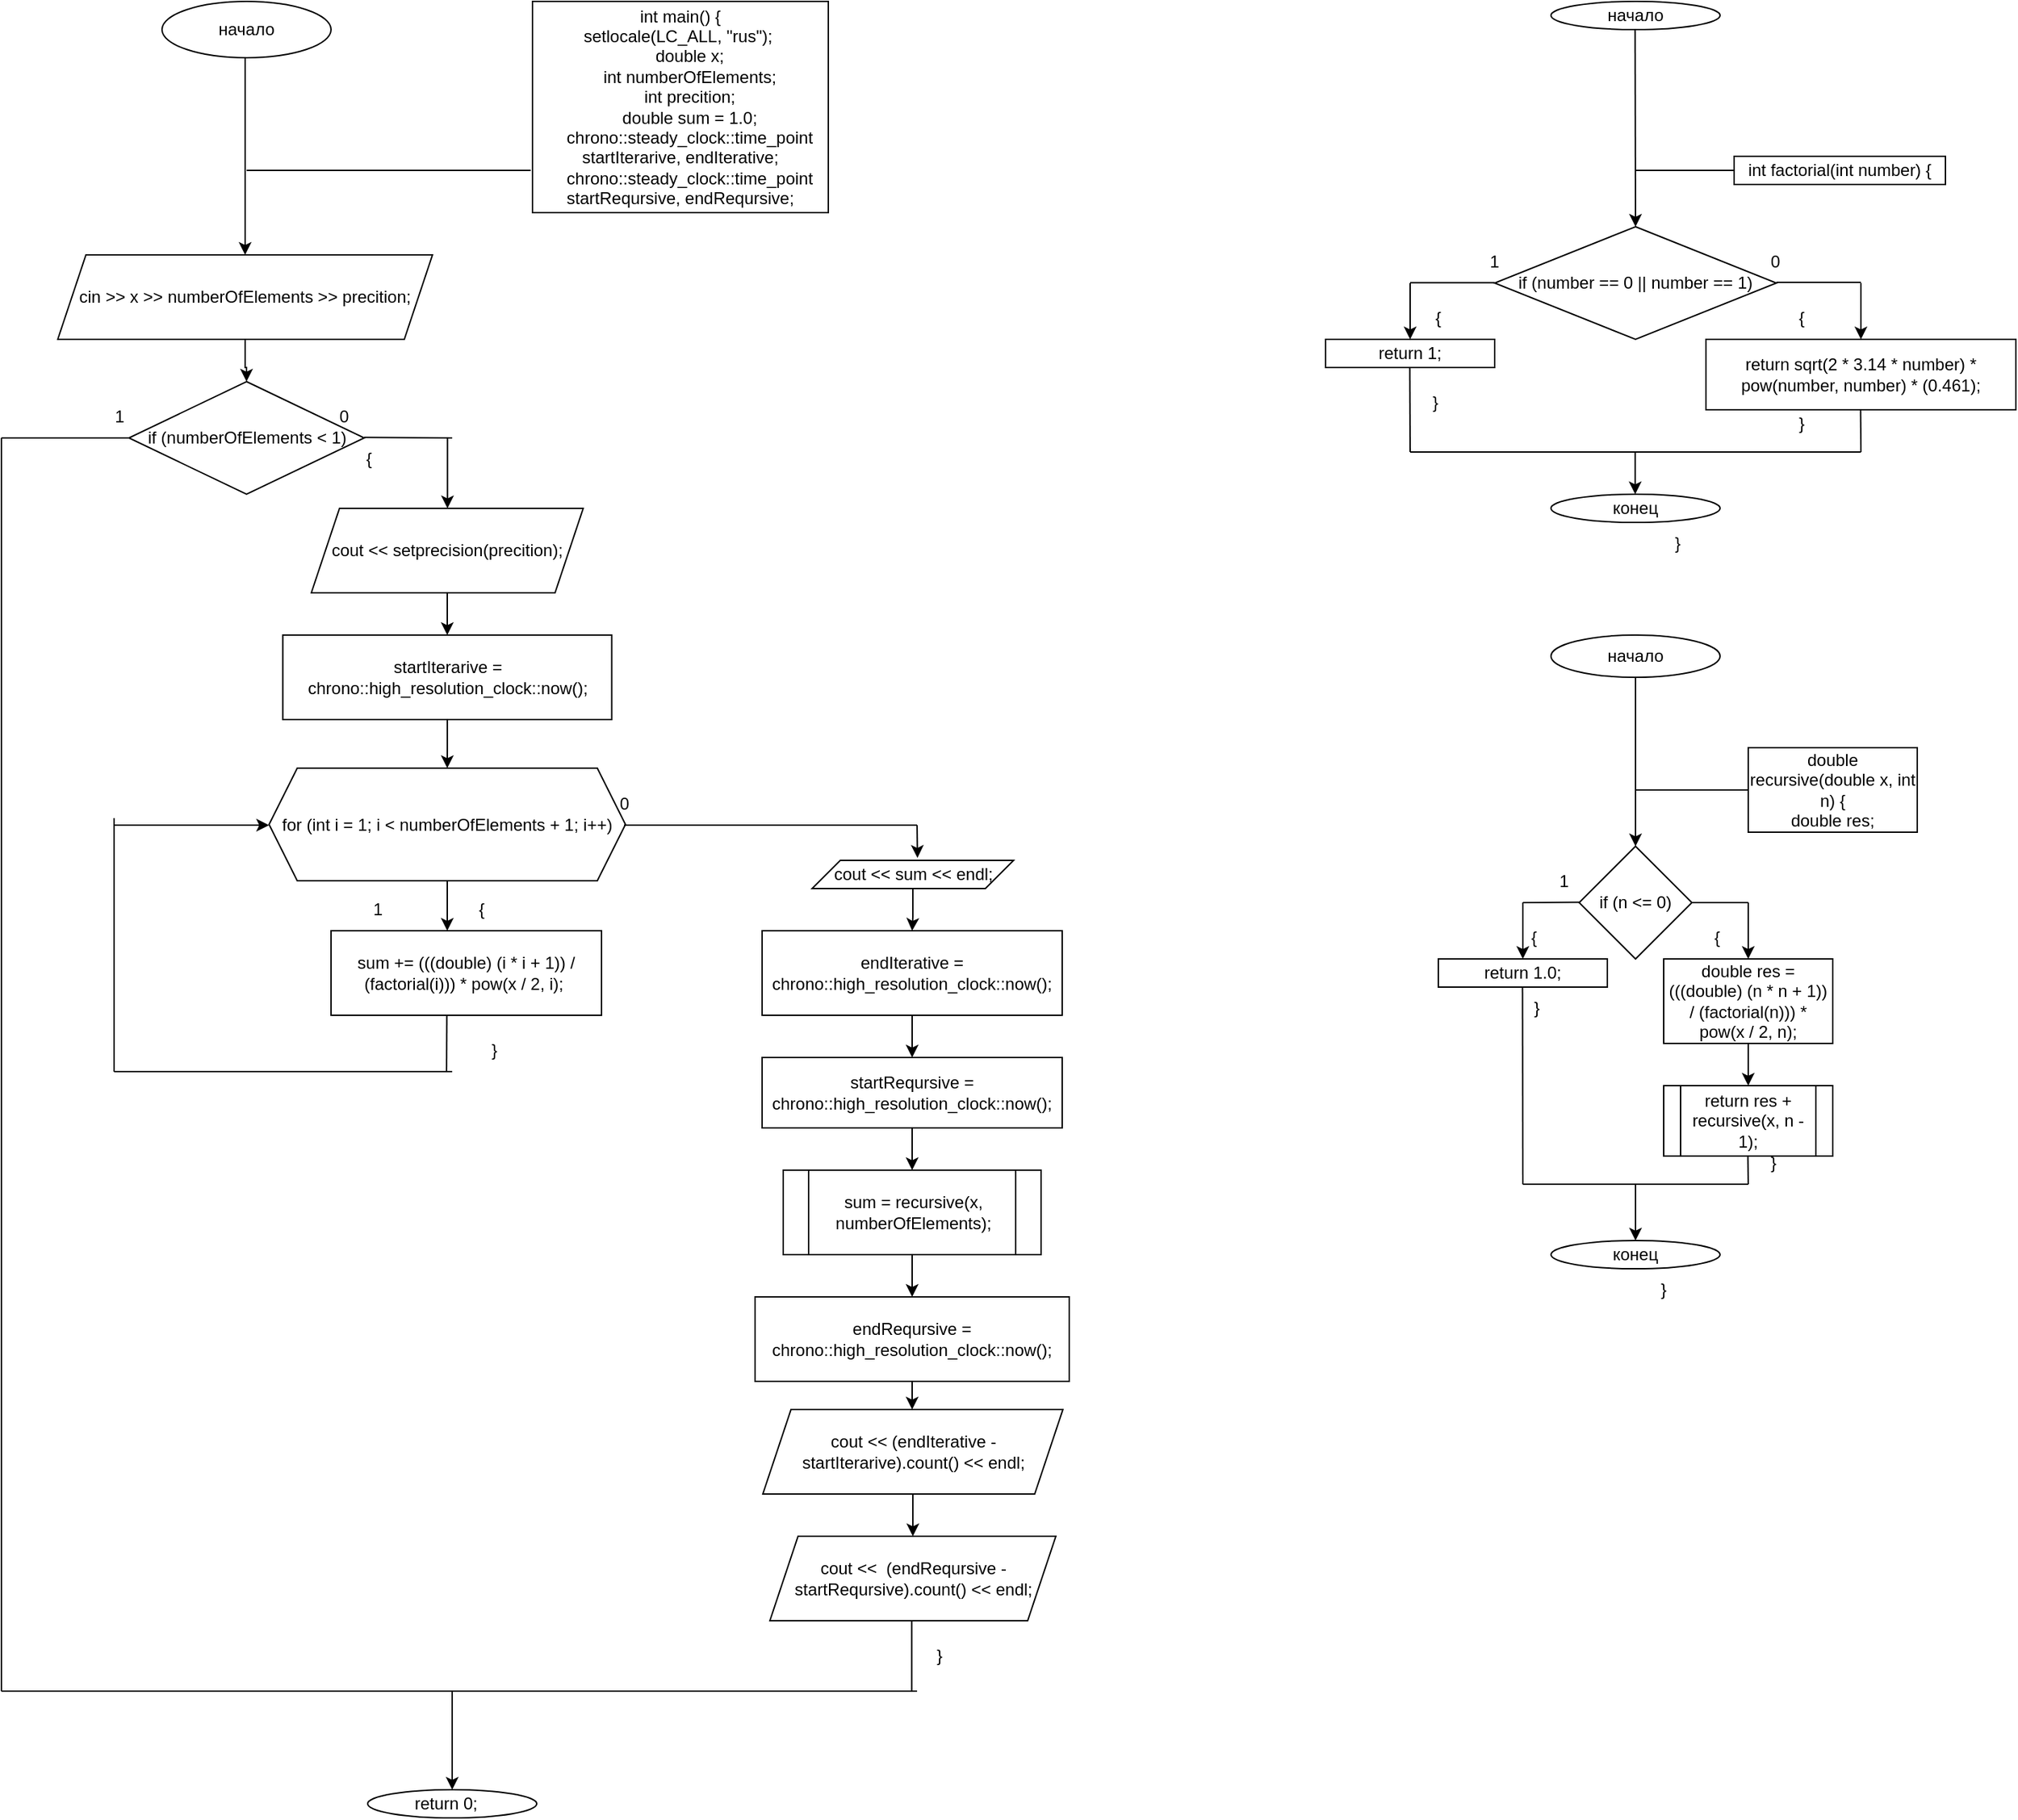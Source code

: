 <mxfile version="23.0.2" type="device">
  <diagram name="Страница — 1" id="IhhFAJVxMw7ULBSARXtd">
    <mxGraphModel dx="1912" dy="1125" grid="1" gridSize="10" guides="1" tooltips="1" connect="1" arrows="1" fold="1" page="1" pageScale="1" pageWidth="827" pageHeight="1169" math="0" shadow="0">
      <root>
        <mxCell id="0" />
        <mxCell id="1" parent="0" />
        <mxCell id="IJVwpn2RlenibtH6hO-8-1" value="начало" style="ellipse;whiteSpace=wrap;html=1;" vertex="1" parent="1">
          <mxGeometry x="354" width="120" height="40" as="geometry" />
        </mxCell>
        <mxCell id="IJVwpn2RlenibtH6hO-8-3" value="&lt;div&gt;int main()&amp;nbsp;&lt;span style=&quot;background-color: initial;&quot;&gt;{&lt;/span&gt;&lt;/div&gt;&lt;div&gt;setlocale(LC_ALL, &quot;rus&quot;);&amp;nbsp;&lt;/div&gt;&lt;div&gt;&lt;span style=&quot;&quot;&gt;&lt;span style=&quot;&quot;&gt;&lt;span style=&quot;white-space: pre;&quot;&gt;&amp;nbsp;&amp;nbsp;&amp;nbsp;&amp;nbsp;&lt;/span&gt;&lt;/span&gt;double x;&lt;/span&gt;&lt;/div&gt;&lt;div&gt;&lt;span style=&quot;&quot;&gt;&lt;span style=&quot;&quot;&gt;&lt;span style=&quot;white-space: pre;&quot;&gt;&amp;nbsp;&amp;nbsp;&amp;nbsp;&amp;nbsp;&lt;/span&gt;&lt;/span&gt;int numberOfElements;&lt;/span&gt;&lt;/div&gt;&lt;div&gt;&lt;span style=&quot;&quot;&gt;&lt;span style=&quot;&quot;&gt;&lt;span style=&quot;white-space: pre;&quot;&gt;&amp;nbsp;&amp;nbsp;&amp;nbsp;&amp;nbsp;&lt;/span&gt;&lt;/span&gt;int precition;&lt;/span&gt;&lt;/div&gt;&lt;div&gt;&lt;span style=&quot;&quot;&gt;&lt;span style=&quot;&quot;&gt;&lt;span style=&quot;white-space: pre;&quot;&gt;&amp;nbsp;&amp;nbsp;&amp;nbsp;&amp;nbsp;&lt;/span&gt;&lt;/span&gt;double sum = 1.0;&lt;/span&gt;&lt;/div&gt;&lt;div&gt;&lt;span style=&quot;&quot;&gt;&lt;span style=&quot;&quot;&gt;&lt;span style=&quot;white-space: pre;&quot;&gt;&amp;nbsp;&amp;nbsp;&amp;nbsp;&amp;nbsp;&lt;/span&gt;&lt;/span&gt;chrono::steady_clock::time_point startIterarive, endIterative;&lt;/span&gt;&lt;/div&gt;&lt;div&gt;&lt;span style=&quot;&quot;&gt;&lt;span style=&quot;&quot;&gt;&lt;span style=&quot;white-space: pre;&quot;&gt;&amp;nbsp;&amp;nbsp;&amp;nbsp;&amp;nbsp;&lt;/span&gt;&lt;/span&gt;chrono::steady_clock::time_point startReqursive, endReqursive;&lt;/span&gt;&lt;/div&gt;" style="rounded=0;whiteSpace=wrap;html=1;" vertex="1" parent="1">
          <mxGeometry x="617" width="210" height="150" as="geometry" />
        </mxCell>
        <mxCell id="IJVwpn2RlenibtH6hO-8-4" value="" style="endArrow=none;html=1;rounded=0;entryX=-0.006;entryY=0.8;entryDx=0;entryDy=0;entryPerimeter=0;" edge="1" parent="1" target="IJVwpn2RlenibtH6hO-8-3">
          <mxGeometry width="50" height="50" relative="1" as="geometry">
            <mxPoint x="414" y="120" as="sourcePoint" />
            <mxPoint x="610" y="120" as="targetPoint" />
          </mxGeometry>
        </mxCell>
        <mxCell id="IJVwpn2RlenibtH6hO-8-8" style="edgeStyle=orthogonalEdgeStyle;rounded=0;orthogonalLoop=1;jettySize=auto;html=1;entryX=0.5;entryY=0;entryDx=0;entryDy=0;" edge="1" parent="1" source="IJVwpn2RlenibtH6hO-8-5" target="IJVwpn2RlenibtH6hO-8-7">
          <mxGeometry relative="1" as="geometry" />
        </mxCell>
        <mxCell id="IJVwpn2RlenibtH6hO-8-5" value="cin &amp;gt;&amp;gt; x &amp;gt;&amp;gt; numberOfElements &amp;gt;&amp;gt; precition;" style="shape=parallelogram;perimeter=parallelogramPerimeter;whiteSpace=wrap;html=1;fixedSize=1;" vertex="1" parent="1">
          <mxGeometry x="280" y="180" width="266" height="60" as="geometry" />
        </mxCell>
        <mxCell id="IJVwpn2RlenibtH6hO-8-6" value="" style="endArrow=classic;html=1;rounded=0;entryX=0.5;entryY=0;entryDx=0;entryDy=0;" edge="1" parent="1" target="IJVwpn2RlenibtH6hO-8-5">
          <mxGeometry width="50" height="50" relative="1" as="geometry">
            <mxPoint x="413" y="40" as="sourcePoint" />
            <mxPoint x="413" y="100" as="targetPoint" />
          </mxGeometry>
        </mxCell>
        <mxCell id="IJVwpn2RlenibtH6hO-8-7" value="if (numberOfElements &amp;lt; 1)" style="rhombus;whiteSpace=wrap;html=1;" vertex="1" parent="1">
          <mxGeometry x="330.5" y="270" width="167" height="80" as="geometry" />
        </mxCell>
        <mxCell id="IJVwpn2RlenibtH6hO-8-9" value="" style="endArrow=none;html=1;rounded=0;" edge="1" parent="1">
          <mxGeometry width="50" height="50" relative="1" as="geometry">
            <mxPoint x="497.5" y="309.66" as="sourcePoint" />
            <mxPoint x="560" y="310" as="targetPoint" />
          </mxGeometry>
        </mxCell>
        <mxCell id="IJVwpn2RlenibtH6hO-8-10" value="0" style="text;strokeColor=none;fillColor=none;align=left;verticalAlign=middle;spacingLeft=4;spacingRight=4;overflow=hidden;points=[[0,0.5],[1,0.5]];portConstraint=eastwest;rotatable=0;whiteSpace=wrap;html=1;" vertex="1" parent="1">
          <mxGeometry x="474" y="280" width="80" height="30" as="geometry" />
        </mxCell>
        <mxCell id="IJVwpn2RlenibtH6hO-8-15" style="edgeStyle=orthogonalEdgeStyle;rounded=0;orthogonalLoop=1;jettySize=auto;html=1;entryX=0.5;entryY=0;entryDx=0;entryDy=0;" edge="1" parent="1" source="IJVwpn2RlenibtH6hO-8-12" target="IJVwpn2RlenibtH6hO-8-14">
          <mxGeometry relative="1" as="geometry" />
        </mxCell>
        <mxCell id="IJVwpn2RlenibtH6hO-8-12" value="cout &amp;lt;&amp;lt; setprecision(precition);" style="shape=parallelogram;perimeter=parallelogramPerimeter;whiteSpace=wrap;html=1;fixedSize=1;" vertex="1" parent="1">
          <mxGeometry x="460" y="360" width="193" height="60" as="geometry" />
        </mxCell>
        <mxCell id="IJVwpn2RlenibtH6hO-8-13" value="" style="endArrow=classic;html=1;rounded=0;" edge="1" parent="1">
          <mxGeometry width="50" height="50" relative="1" as="geometry">
            <mxPoint x="556.66" y="310" as="sourcePoint" />
            <mxPoint x="556.66" y="360" as="targetPoint" />
          </mxGeometry>
        </mxCell>
        <mxCell id="IJVwpn2RlenibtH6hO-8-18" style="edgeStyle=orthogonalEdgeStyle;rounded=0;orthogonalLoop=1;jettySize=auto;html=1;" edge="1" parent="1" source="IJVwpn2RlenibtH6hO-8-14" target="IJVwpn2RlenibtH6hO-8-17">
          <mxGeometry relative="1" as="geometry" />
        </mxCell>
        <mxCell id="IJVwpn2RlenibtH6hO-8-14" value="startIterarive = chrono::high_resolution_clock::now();" style="rounded=0;whiteSpace=wrap;html=1;" vertex="1" parent="1">
          <mxGeometry x="439.75" y="450" width="233.5" height="60" as="geometry" />
        </mxCell>
        <mxCell id="IJVwpn2RlenibtH6hO-8-20" style="edgeStyle=orthogonalEdgeStyle;rounded=0;orthogonalLoop=1;jettySize=auto;html=1;entryX=0.5;entryY=0;entryDx=0;entryDy=0;" edge="1" parent="1" source="IJVwpn2RlenibtH6hO-8-17">
          <mxGeometry relative="1" as="geometry">
            <mxPoint x="556.5" y="660" as="targetPoint" />
          </mxGeometry>
        </mxCell>
        <mxCell id="IJVwpn2RlenibtH6hO-8-17" value="for (int i = 1; i &amp;lt; numberOfElements + 1; i++)" style="shape=hexagon;perimeter=hexagonPerimeter2;whiteSpace=wrap;html=1;fixedSize=1;" vertex="1" parent="1">
          <mxGeometry x="430" y="544.5" width="253" height="80" as="geometry" />
        </mxCell>
        <mxCell id="IJVwpn2RlenibtH6hO-8-21" value="" style="endArrow=none;html=1;rounded=0;" edge="1" parent="1">
          <mxGeometry width="50" height="50" relative="1" as="geometry">
            <mxPoint x="556" y="760" as="sourcePoint" />
            <mxPoint x="556.21" y="720" as="targetPoint" />
          </mxGeometry>
        </mxCell>
        <mxCell id="IJVwpn2RlenibtH6hO-8-22" value="" style="endArrow=none;html=1;rounded=0;" edge="1" parent="1">
          <mxGeometry width="50" height="50" relative="1" as="geometry">
            <mxPoint x="320" y="760" as="sourcePoint" />
            <mxPoint x="560" y="760" as="targetPoint" />
          </mxGeometry>
        </mxCell>
        <mxCell id="IJVwpn2RlenibtH6hO-8-23" value="" style="endArrow=none;html=1;rounded=0;" edge="1" parent="1">
          <mxGeometry width="50" height="50" relative="1" as="geometry">
            <mxPoint x="320" y="760" as="sourcePoint" />
            <mxPoint x="320" y="580" as="targetPoint" />
          </mxGeometry>
        </mxCell>
        <mxCell id="IJVwpn2RlenibtH6hO-8-24" value="" style="endArrow=classic;html=1;rounded=0;" edge="1" parent="1">
          <mxGeometry width="50" height="50" relative="1" as="geometry">
            <mxPoint x="320" y="585" as="sourcePoint" />
            <mxPoint x="430" y="585" as="targetPoint" />
          </mxGeometry>
        </mxCell>
        <mxCell id="IJVwpn2RlenibtH6hO-8-25" value="1" style="text;strokeColor=none;fillColor=none;align=left;verticalAlign=middle;spacingLeft=4;spacingRight=4;overflow=hidden;points=[[0,0.5],[1,0.5]];portConstraint=eastwest;rotatable=0;whiteSpace=wrap;html=1;" vertex="1" parent="1">
          <mxGeometry x="498" y="630" width="80" height="30" as="geometry" />
        </mxCell>
        <mxCell id="IJVwpn2RlenibtH6hO-8-26" value="{" style="text;strokeColor=none;fillColor=none;align=left;verticalAlign=middle;spacingLeft=4;spacingRight=4;overflow=hidden;points=[[0,0.5],[1,0.5]];portConstraint=eastwest;rotatable=0;whiteSpace=wrap;html=1;" vertex="1" parent="1">
          <mxGeometry x="573" y="630" width="80" height="30" as="geometry" />
        </mxCell>
        <mxCell id="IJVwpn2RlenibtH6hO-8-27" value="}" style="text;html=1;strokeColor=none;fillColor=none;align=center;verticalAlign=middle;whiteSpace=wrap;rounded=0;" vertex="1" parent="1">
          <mxGeometry x="560" y="730" width="60" height="30" as="geometry" />
        </mxCell>
        <mxCell id="IJVwpn2RlenibtH6hO-8-28" value="" style="endArrow=none;html=1;rounded=0;" edge="1" parent="1">
          <mxGeometry width="50" height="50" relative="1" as="geometry">
            <mxPoint x="682" y="585" as="sourcePoint" />
            <mxPoint x="890" y="585" as="targetPoint" />
          </mxGeometry>
        </mxCell>
        <mxCell id="IJVwpn2RlenibtH6hO-8-29" value="0" style="text;strokeColor=none;fillColor=none;align=left;verticalAlign=middle;spacingLeft=4;spacingRight=4;overflow=hidden;points=[[0,0.5],[1,0.5]];portConstraint=eastwest;rotatable=0;whiteSpace=wrap;html=1;" vertex="1" parent="1">
          <mxGeometry x="673" y="555" width="80" height="30" as="geometry" />
        </mxCell>
        <mxCell id="IJVwpn2RlenibtH6hO-8-38" style="edgeStyle=orthogonalEdgeStyle;rounded=0;orthogonalLoop=1;jettySize=auto;html=1;entryX=0.5;entryY=0;entryDx=0;entryDy=0;" edge="1" parent="1" source="IJVwpn2RlenibtH6hO-8-31" target="IJVwpn2RlenibtH6hO-8-37">
          <mxGeometry relative="1" as="geometry" />
        </mxCell>
        <mxCell id="IJVwpn2RlenibtH6hO-8-31" value="endIterative = chrono::high_resolution_clock::now();" style="rounded=0;whiteSpace=wrap;html=1;" vertex="1" parent="1">
          <mxGeometry x="780" y="660" width="213" height="60" as="geometry" />
        </mxCell>
        <mxCell id="IJVwpn2RlenibtH6hO-8-34" value="sum += (((double) (i * i + 1)) / (factorial(i))) * pow(x / 2, i);&amp;nbsp;" style="rounded=0;whiteSpace=wrap;html=1;" vertex="1" parent="1">
          <mxGeometry x="474" y="660" width="192" height="60" as="geometry" />
        </mxCell>
        <mxCell id="IJVwpn2RlenibtH6hO-8-40" style="edgeStyle=orthogonalEdgeStyle;rounded=0;orthogonalLoop=1;jettySize=auto;html=1;entryX=0.5;entryY=0;entryDx=0;entryDy=0;" edge="1" parent="1" source="IJVwpn2RlenibtH6hO-8-37" target="IJVwpn2RlenibtH6hO-8-39">
          <mxGeometry relative="1" as="geometry" />
        </mxCell>
        <mxCell id="IJVwpn2RlenibtH6hO-8-37" value="startReqursive = chrono::high_resolution_clock::now();" style="rounded=0;whiteSpace=wrap;html=1;" vertex="1" parent="1">
          <mxGeometry x="780" y="750" width="213" height="50" as="geometry" />
        </mxCell>
        <mxCell id="IJVwpn2RlenibtH6hO-8-46" style="edgeStyle=orthogonalEdgeStyle;rounded=0;orthogonalLoop=1;jettySize=auto;html=1;entryX=0.5;entryY=0;entryDx=0;entryDy=0;" edge="1" parent="1" source="IJVwpn2RlenibtH6hO-8-39" target="IJVwpn2RlenibtH6hO-8-41">
          <mxGeometry relative="1" as="geometry" />
        </mxCell>
        <mxCell id="IJVwpn2RlenibtH6hO-8-39" value="sum = recursive(x, numberOfElements);" style="shape=process;whiteSpace=wrap;html=1;backgroundOutline=1;" vertex="1" parent="1">
          <mxGeometry x="795" y="830" width="183" height="60" as="geometry" />
        </mxCell>
        <mxCell id="IJVwpn2RlenibtH6hO-8-48" style="edgeStyle=orthogonalEdgeStyle;rounded=0;orthogonalLoop=1;jettySize=auto;html=1;entryX=0.5;entryY=0;entryDx=0;entryDy=0;" edge="1" parent="1" source="IJVwpn2RlenibtH6hO-8-41" target="IJVwpn2RlenibtH6hO-8-47">
          <mxGeometry relative="1" as="geometry" />
        </mxCell>
        <mxCell id="IJVwpn2RlenibtH6hO-8-41" value="endReqursive = chrono::high_resolution_clock::now();" style="rounded=0;whiteSpace=wrap;html=1;" vertex="1" parent="1">
          <mxGeometry x="775" y="920" width="223" height="60" as="geometry" />
        </mxCell>
        <mxCell id="IJVwpn2RlenibtH6hO-8-45" style="edgeStyle=orthogonalEdgeStyle;rounded=0;orthogonalLoop=1;jettySize=auto;html=1;entryX=0.5;entryY=0;entryDx=0;entryDy=0;" edge="1" parent="1" source="IJVwpn2RlenibtH6hO-8-42" target="IJVwpn2RlenibtH6hO-8-31">
          <mxGeometry relative="1" as="geometry" />
        </mxCell>
        <mxCell id="IJVwpn2RlenibtH6hO-8-42" value="cout &amp;lt;&amp;lt; sum &amp;lt;&amp;lt; endl;" style="shape=parallelogram;perimeter=parallelogramPerimeter;whiteSpace=wrap;html=1;fixedSize=1;" vertex="1" parent="1">
          <mxGeometry x="815.5" y="610" width="143" height="20" as="geometry" />
        </mxCell>
        <mxCell id="IJVwpn2RlenibtH6hO-8-43" value="" style="endArrow=classic;html=1;rounded=0;entryX=0.523;entryY=-0.089;entryDx=0;entryDy=0;entryPerimeter=0;" edge="1" parent="1" target="IJVwpn2RlenibtH6hO-8-42">
          <mxGeometry width="50" height="50" relative="1" as="geometry">
            <mxPoint x="890" y="585" as="sourcePoint" />
            <mxPoint x="890.5" y="605" as="targetPoint" />
          </mxGeometry>
        </mxCell>
        <mxCell id="IJVwpn2RlenibtH6hO-8-50" style="edgeStyle=orthogonalEdgeStyle;rounded=0;orthogonalLoop=1;jettySize=auto;html=1;entryX=0.5;entryY=0;entryDx=0;entryDy=0;" edge="1" parent="1" source="IJVwpn2RlenibtH6hO-8-47" target="IJVwpn2RlenibtH6hO-8-49">
          <mxGeometry relative="1" as="geometry" />
        </mxCell>
        <mxCell id="IJVwpn2RlenibtH6hO-8-47" value="cout &amp;lt;&amp;lt; (endIterative - startIterarive).count() &amp;lt;&amp;lt; endl;" style="shape=parallelogram;perimeter=parallelogramPerimeter;whiteSpace=wrap;html=1;fixedSize=1;" vertex="1" parent="1">
          <mxGeometry x="780.5" y="1000" width="213" height="60" as="geometry" />
        </mxCell>
        <mxCell id="IJVwpn2RlenibtH6hO-8-49" value="cout &amp;lt;&amp;lt;&amp;nbsp; (endReqursive - startReqursive).count() &amp;lt;&amp;lt; endl;" style="shape=parallelogram;perimeter=parallelogramPerimeter;whiteSpace=wrap;html=1;fixedSize=1;" vertex="1" parent="1">
          <mxGeometry x="785.5" y="1090" width="203" height="60" as="geometry" />
        </mxCell>
        <mxCell id="IJVwpn2RlenibtH6hO-8-51" value="" style="endArrow=none;html=1;rounded=0;" edge="1" parent="1">
          <mxGeometry width="50" height="50" relative="1" as="geometry">
            <mxPoint x="886.21" y="1200" as="sourcePoint" />
            <mxPoint x="886.21" y="1150" as="targetPoint" />
          </mxGeometry>
        </mxCell>
        <mxCell id="IJVwpn2RlenibtH6hO-8-52" value="}" style="text;strokeColor=none;fillColor=none;align=left;verticalAlign=middle;spacingLeft=4;spacingRight=4;overflow=hidden;points=[[0,0.5],[1,0.5]];portConstraint=eastwest;rotatable=0;whiteSpace=wrap;html=1;" vertex="1" parent="1">
          <mxGeometry x="898" y="1160" width="80" height="30" as="geometry" />
        </mxCell>
        <mxCell id="IJVwpn2RlenibtH6hO-8-53" value="{" style="text;strokeColor=none;fillColor=none;align=left;verticalAlign=middle;spacingLeft=4;spacingRight=4;overflow=hidden;points=[[0,0.5],[1,0.5]];portConstraint=eastwest;rotatable=0;whiteSpace=wrap;html=1;" vertex="1" parent="1">
          <mxGeometry x="493" y="310" width="80" height="30" as="geometry" />
        </mxCell>
        <mxCell id="IJVwpn2RlenibtH6hO-8-54" value="" style="endArrow=none;html=1;rounded=0;" edge="1" parent="1">
          <mxGeometry width="50" height="50" relative="1" as="geometry">
            <mxPoint x="240" y="310" as="sourcePoint" />
            <mxPoint x="330.5" y="310" as="targetPoint" />
          </mxGeometry>
        </mxCell>
        <mxCell id="IJVwpn2RlenibtH6hO-8-55" value="" style="endArrow=none;html=1;rounded=0;" edge="1" parent="1">
          <mxGeometry width="50" height="50" relative="1" as="geometry">
            <mxPoint x="240" y="1200" as="sourcePoint" />
            <mxPoint x="240" y="310" as="targetPoint" />
          </mxGeometry>
        </mxCell>
        <mxCell id="IJVwpn2RlenibtH6hO-8-56" value="" style="endArrow=none;html=1;rounded=0;" edge="1" parent="1">
          <mxGeometry width="50" height="50" relative="1" as="geometry">
            <mxPoint x="240" y="1200" as="sourcePoint" />
            <mxPoint x="890" y="1200" as="targetPoint" />
          </mxGeometry>
        </mxCell>
        <mxCell id="IJVwpn2RlenibtH6hO-8-57" value="" style="endArrow=classic;html=1;rounded=0;" edge="1" parent="1">
          <mxGeometry width="50" height="50" relative="1" as="geometry">
            <mxPoint x="560" y="1200" as="sourcePoint" />
            <mxPoint x="560" y="1270" as="targetPoint" />
          </mxGeometry>
        </mxCell>
        <mxCell id="IJVwpn2RlenibtH6hO-8-58" value="return 0;&lt;span style=&quot;white-space: pre;&quot;&gt;&#x9;&lt;/span&gt;" style="ellipse;whiteSpace=wrap;html=1;" vertex="1" parent="1">
          <mxGeometry x="500" y="1270" width="120" height="20" as="geometry" />
        </mxCell>
        <mxCell id="IJVwpn2RlenibtH6hO-8-59" value="начало" style="ellipse;whiteSpace=wrap;html=1;" vertex="1" parent="1">
          <mxGeometry x="1340" width="120" height="20" as="geometry" />
        </mxCell>
        <mxCell id="IJVwpn2RlenibtH6hO-8-61" value="" style="endArrow=none;html=1;rounded=0;" edge="1" parent="1">
          <mxGeometry width="50" height="50" relative="1" as="geometry">
            <mxPoint x="1400" y="120" as="sourcePoint" />
            <mxPoint x="1470" y="120" as="targetPoint" />
          </mxGeometry>
        </mxCell>
        <mxCell id="IJVwpn2RlenibtH6hO-8-62" value="&lt;div&gt;int factorial(int number)&amp;nbsp;&lt;span style=&quot;background-color: initial;&quot;&gt;{&lt;/span&gt;&lt;/div&gt;" style="rounded=0;whiteSpace=wrap;html=1;" vertex="1" parent="1">
          <mxGeometry x="1470" y="110" width="150" height="20" as="geometry" />
        </mxCell>
        <mxCell id="IJVwpn2RlenibtH6hO-8-63" value="" style="endArrow=classic;html=1;rounded=0;" edge="1" parent="1">
          <mxGeometry width="50" height="50" relative="1" as="geometry">
            <mxPoint x="1399.7" y="20" as="sourcePoint" />
            <mxPoint x="1400" y="160" as="targetPoint" />
          </mxGeometry>
        </mxCell>
        <mxCell id="IJVwpn2RlenibtH6hO-8-64" value="1" style="text;html=1;strokeColor=none;fillColor=none;align=center;verticalAlign=middle;whiteSpace=wrap;rounded=0;" vertex="1" parent="1">
          <mxGeometry x="294" y="280" width="60" height="30" as="geometry" />
        </mxCell>
        <mxCell id="IJVwpn2RlenibtH6hO-8-65" value="if (number == 0 || number == 1)" style="rhombus;whiteSpace=wrap;html=1;" vertex="1" parent="1">
          <mxGeometry x="1300" y="160" width="200" height="80" as="geometry" />
        </mxCell>
        <mxCell id="IJVwpn2RlenibtH6hO-8-66" value="" style="endArrow=none;html=1;rounded=0;" edge="1" parent="1">
          <mxGeometry width="50" height="50" relative="1" as="geometry">
            <mxPoint x="1240" y="199.8" as="sourcePoint" />
            <mxPoint x="1300" y="199.8" as="targetPoint" />
          </mxGeometry>
        </mxCell>
        <mxCell id="IJVwpn2RlenibtH6hO-8-67" value="" style="endArrow=classic;html=1;rounded=0;" edge="1" parent="1">
          <mxGeometry width="50" height="50" relative="1" as="geometry">
            <mxPoint x="1240" y="200" as="sourcePoint" />
            <mxPoint x="1240" y="240" as="targetPoint" />
          </mxGeometry>
        </mxCell>
        <mxCell id="IJVwpn2RlenibtH6hO-8-69" value="1" style="text;html=1;strokeColor=none;fillColor=none;align=center;verticalAlign=middle;whiteSpace=wrap;rounded=0;" vertex="1" parent="1">
          <mxGeometry x="1270" y="170" width="60" height="30" as="geometry" />
        </mxCell>
        <mxCell id="IJVwpn2RlenibtH6hO-8-70" value="return 1;" style="rounded=0;whiteSpace=wrap;html=1;" vertex="1" parent="1">
          <mxGeometry x="1180" y="240" width="120" height="20" as="geometry" />
        </mxCell>
        <mxCell id="IJVwpn2RlenibtH6hO-8-71" value="{" style="text;html=1;strokeColor=none;fillColor=none;align=center;verticalAlign=middle;whiteSpace=wrap;rounded=0;" vertex="1" parent="1">
          <mxGeometry x="1230" y="210" width="60" height="30" as="geometry" />
        </mxCell>
        <mxCell id="IJVwpn2RlenibtH6hO-8-72" value="" style="endArrow=none;html=1;rounded=0;" edge="1" parent="1">
          <mxGeometry width="50" height="50" relative="1" as="geometry">
            <mxPoint x="1240" y="320" as="sourcePoint" />
            <mxPoint x="1239.76" y="260" as="targetPoint" />
          </mxGeometry>
        </mxCell>
        <mxCell id="IJVwpn2RlenibtH6hO-8-73" value="}" style="text;strokeColor=none;fillColor=none;align=left;verticalAlign=middle;spacingLeft=4;spacingRight=4;overflow=hidden;points=[[0,0.5],[1,0.5]];portConstraint=eastwest;rotatable=0;whiteSpace=wrap;html=1;" vertex="1" parent="1">
          <mxGeometry x="1250" y="270" width="80" height="30" as="geometry" />
        </mxCell>
        <mxCell id="IJVwpn2RlenibtH6hO-8-74" value="" style="endArrow=none;html=1;rounded=0;" edge="1" parent="1">
          <mxGeometry width="50" height="50" relative="1" as="geometry">
            <mxPoint x="1500" y="199.52" as="sourcePoint" />
            <mxPoint x="1560" y="199.52" as="targetPoint" />
          </mxGeometry>
        </mxCell>
        <mxCell id="IJVwpn2RlenibtH6hO-8-75" value="" style="endArrow=classic;html=1;rounded=0;" edge="1" parent="1">
          <mxGeometry width="50" height="50" relative="1" as="geometry">
            <mxPoint x="1560" y="200" as="sourcePoint" />
            <mxPoint x="1560" y="240" as="targetPoint" />
          </mxGeometry>
        </mxCell>
        <mxCell id="IJVwpn2RlenibtH6hO-8-78" value="return sqrt(2 * 3.14 * number) * pow(number, number) * (0.461);" style="rounded=0;whiteSpace=wrap;html=1;" vertex="1" parent="1">
          <mxGeometry x="1450" y="240" width="220" height="50" as="geometry" />
        </mxCell>
        <mxCell id="IJVwpn2RlenibtH6hO-8-79" value="" style="endArrow=none;html=1;rounded=0;" edge="1" parent="1">
          <mxGeometry width="50" height="50" relative="1" as="geometry">
            <mxPoint x="1560" y="320" as="sourcePoint" />
            <mxPoint x="1559.76" y="290" as="targetPoint" />
          </mxGeometry>
        </mxCell>
        <mxCell id="IJVwpn2RlenibtH6hO-8-80" value="0" style="text;strokeColor=none;fillColor=none;align=left;verticalAlign=middle;spacingLeft=4;spacingRight=4;overflow=hidden;points=[[0,0.5],[1,0.5]];portConstraint=eastwest;rotatable=0;whiteSpace=wrap;html=1;" vertex="1" parent="1">
          <mxGeometry x="1490" y="170" width="80" height="30" as="geometry" />
        </mxCell>
        <mxCell id="IJVwpn2RlenibtH6hO-8-81" value="{" style="text;strokeColor=none;fillColor=none;align=left;verticalAlign=middle;spacingLeft=4;spacingRight=4;overflow=hidden;points=[[0,0.5],[1,0.5]];portConstraint=eastwest;rotatable=0;whiteSpace=wrap;html=1;" vertex="1" parent="1">
          <mxGeometry x="1510" y="210" width="80" height="30" as="geometry" />
        </mxCell>
        <mxCell id="IJVwpn2RlenibtH6hO-8-82" value="}" style="text;strokeColor=none;fillColor=none;align=left;verticalAlign=middle;spacingLeft=4;spacingRight=4;overflow=hidden;points=[[0,0.5],[1,0.5]];portConstraint=eastwest;rotatable=0;whiteSpace=wrap;html=1;" vertex="1" parent="1">
          <mxGeometry x="1510" y="290" width="80" height="20" as="geometry" />
        </mxCell>
        <mxCell id="IJVwpn2RlenibtH6hO-8-83" value="" style="endArrow=none;html=1;rounded=0;" edge="1" parent="1">
          <mxGeometry width="50" height="50" relative="1" as="geometry">
            <mxPoint x="1240" y="320" as="sourcePoint" />
            <mxPoint x="1560" y="320" as="targetPoint" />
          </mxGeometry>
        </mxCell>
        <mxCell id="IJVwpn2RlenibtH6hO-8-84" value="" style="endArrow=classic;html=1;rounded=0;" edge="1" parent="1">
          <mxGeometry width="50" height="50" relative="1" as="geometry">
            <mxPoint x="1399.76" y="320" as="sourcePoint" />
            <mxPoint x="1399.76" y="350" as="targetPoint" />
          </mxGeometry>
        </mxCell>
        <mxCell id="IJVwpn2RlenibtH6hO-8-85" value="конец" style="ellipse;whiteSpace=wrap;html=1;" vertex="1" parent="1">
          <mxGeometry x="1340" y="350" width="120" height="20" as="geometry" />
        </mxCell>
        <mxCell id="IJVwpn2RlenibtH6hO-8-86" value="}" style="text;html=1;strokeColor=none;fillColor=none;align=center;verticalAlign=middle;whiteSpace=wrap;rounded=0;" vertex="1" parent="1">
          <mxGeometry x="1400" y="370" width="60" height="30" as="geometry" />
        </mxCell>
        <mxCell id="IJVwpn2RlenibtH6hO-8-87" value="начало" style="ellipse;whiteSpace=wrap;html=1;" vertex="1" parent="1">
          <mxGeometry x="1340" y="450" width="120" height="30" as="geometry" />
        </mxCell>
        <mxCell id="IJVwpn2RlenibtH6hO-8-90" value="" style="endArrow=none;html=1;rounded=0;" edge="1" parent="1">
          <mxGeometry width="50" height="50" relative="1" as="geometry">
            <mxPoint x="1400" y="560" as="sourcePoint" />
            <mxPoint x="1480" y="560" as="targetPoint" />
          </mxGeometry>
        </mxCell>
        <mxCell id="IJVwpn2RlenibtH6hO-8-91" value="&lt;div&gt;double recursive(double x, int n)&amp;nbsp;&lt;span style=&quot;background-color: initial;&quot;&gt;{&lt;/span&gt;&lt;/div&gt;&lt;div&gt;double res;&lt;/div&gt;" style="rounded=0;whiteSpace=wrap;html=1;" vertex="1" parent="1">
          <mxGeometry x="1480" y="530" width="120" height="60" as="geometry" />
        </mxCell>
        <mxCell id="IJVwpn2RlenibtH6hO-8-92" value="" style="endArrow=classic;html=1;rounded=0;" edge="1" parent="1">
          <mxGeometry width="50" height="50" relative="1" as="geometry">
            <mxPoint x="1400" y="480" as="sourcePoint" />
            <mxPoint x="1400" y="600" as="targetPoint" />
          </mxGeometry>
        </mxCell>
        <mxCell id="IJVwpn2RlenibtH6hO-8-93" value="if (n &amp;lt;= 0)" style="rhombus;whiteSpace=wrap;html=1;" vertex="1" parent="1">
          <mxGeometry x="1360" y="600" width="80" height="80" as="geometry" />
        </mxCell>
        <mxCell id="IJVwpn2RlenibtH6hO-8-94" value="" style="endArrow=none;html=1;rounded=0;" edge="1" parent="1">
          <mxGeometry width="50" height="50" relative="1" as="geometry">
            <mxPoint x="1320" y="640" as="sourcePoint" />
            <mxPoint x="1360" y="639.76" as="targetPoint" />
          </mxGeometry>
        </mxCell>
        <mxCell id="IJVwpn2RlenibtH6hO-8-95" value="1" style="text;strokeColor=none;fillColor=none;align=left;verticalAlign=middle;spacingLeft=4;spacingRight=4;overflow=hidden;points=[[0,0.5],[1,0.5]];portConstraint=eastwest;rotatable=0;whiteSpace=wrap;html=1;" vertex="1" parent="1">
          <mxGeometry x="1340" y="610" width="80" height="30" as="geometry" />
        </mxCell>
        <mxCell id="IJVwpn2RlenibtH6hO-8-96" value="" style="endArrow=classic;html=1;rounded=0;" edge="1" parent="1">
          <mxGeometry width="50" height="50" relative="1" as="geometry">
            <mxPoint x="1320" y="640" as="sourcePoint" />
            <mxPoint x="1320" y="680" as="targetPoint" />
          </mxGeometry>
        </mxCell>
        <mxCell id="IJVwpn2RlenibtH6hO-8-97" value="return 1.0;" style="rounded=0;whiteSpace=wrap;html=1;" vertex="1" parent="1">
          <mxGeometry x="1260" y="680" width="120" height="20" as="geometry" />
        </mxCell>
        <mxCell id="IJVwpn2RlenibtH6hO-8-98" value="" style="endArrow=none;html=1;rounded=0;" edge="1" parent="1">
          <mxGeometry width="50" height="50" relative="1" as="geometry">
            <mxPoint x="1320" y="840" as="sourcePoint" />
            <mxPoint x="1319.76" y="700" as="targetPoint" />
          </mxGeometry>
        </mxCell>
        <mxCell id="IJVwpn2RlenibtH6hO-8-99" value="{" style="text;strokeColor=none;fillColor=none;align=left;verticalAlign=middle;spacingLeft=4;spacingRight=4;overflow=hidden;points=[[0,0.5],[1,0.5]];portConstraint=eastwest;rotatable=0;whiteSpace=wrap;html=1;" vertex="1" parent="1">
          <mxGeometry x="1320" y="650" width="80" height="30" as="geometry" />
        </mxCell>
        <mxCell id="IJVwpn2RlenibtH6hO-8-100" value="}" style="text;html=1;strokeColor=none;fillColor=none;align=center;verticalAlign=middle;whiteSpace=wrap;rounded=0;" vertex="1" parent="1">
          <mxGeometry x="1300" y="700" width="60" height="30" as="geometry" />
        </mxCell>
        <mxCell id="IJVwpn2RlenibtH6hO-8-101" value="" style="endArrow=none;html=1;rounded=0;" edge="1" parent="1">
          <mxGeometry width="50" height="50" relative="1" as="geometry">
            <mxPoint x="1440" y="640" as="sourcePoint" />
            <mxPoint x="1480" y="640" as="targetPoint" />
          </mxGeometry>
        </mxCell>
        <mxCell id="IJVwpn2RlenibtH6hO-8-102" value="" style="endArrow=classic;html=1;rounded=0;" edge="1" parent="1">
          <mxGeometry width="50" height="50" relative="1" as="geometry">
            <mxPoint x="1480" y="640" as="sourcePoint" />
            <mxPoint x="1480" y="680" as="targetPoint" />
          </mxGeometry>
        </mxCell>
        <mxCell id="IJVwpn2RlenibtH6hO-8-105" style="edgeStyle=orthogonalEdgeStyle;rounded=0;orthogonalLoop=1;jettySize=auto;html=1;entryX=0.5;entryY=0;entryDx=0;entryDy=0;" edge="1" parent="1" source="IJVwpn2RlenibtH6hO-8-103" target="IJVwpn2RlenibtH6hO-8-104">
          <mxGeometry relative="1" as="geometry" />
        </mxCell>
        <mxCell id="IJVwpn2RlenibtH6hO-8-103" value="double res = (((double) (n * n + 1)) / (factorial(n))) * pow(x / 2, n);" style="rounded=0;whiteSpace=wrap;html=1;" vertex="1" parent="1">
          <mxGeometry x="1420" y="680" width="120" height="60" as="geometry" />
        </mxCell>
        <mxCell id="IJVwpn2RlenibtH6hO-8-104" value="return res + recursive(x, n - 1);" style="shape=process;whiteSpace=wrap;html=1;backgroundOutline=1;" vertex="1" parent="1">
          <mxGeometry x="1420" y="770" width="120" height="50" as="geometry" />
        </mxCell>
        <mxCell id="IJVwpn2RlenibtH6hO-8-106" value="" style="endArrow=none;html=1;rounded=0;" edge="1" parent="1">
          <mxGeometry width="50" height="50" relative="1" as="geometry">
            <mxPoint x="1480" y="840" as="sourcePoint" />
            <mxPoint x="1479.76" y="820" as="targetPoint" />
          </mxGeometry>
        </mxCell>
        <mxCell id="IJVwpn2RlenibtH6hO-8-107" value="{" style="text;strokeColor=none;fillColor=none;align=left;verticalAlign=middle;spacingLeft=4;spacingRight=4;overflow=hidden;points=[[0,0.5],[1,0.5]];portConstraint=eastwest;rotatable=0;whiteSpace=wrap;html=1;" vertex="1" parent="1">
          <mxGeometry x="1450" y="650" width="80" height="30" as="geometry" />
        </mxCell>
        <mxCell id="IJVwpn2RlenibtH6hO-8-108" value="}" style="text;strokeColor=none;fillColor=none;align=left;verticalAlign=middle;spacingLeft=4;spacingRight=4;overflow=hidden;points=[[0,0.5],[1,0.5]];portConstraint=eastwest;rotatable=0;whiteSpace=wrap;html=1;" vertex="1" parent="1">
          <mxGeometry x="1490" y="810" width="70" height="30" as="geometry" />
        </mxCell>
        <mxCell id="IJVwpn2RlenibtH6hO-8-109" value="" style="endArrow=none;html=1;rounded=0;" edge="1" parent="1">
          <mxGeometry width="50" height="50" relative="1" as="geometry">
            <mxPoint x="1320" y="840" as="sourcePoint" />
            <mxPoint x="1480" y="840" as="targetPoint" />
          </mxGeometry>
        </mxCell>
        <mxCell id="IJVwpn2RlenibtH6hO-8-110" value="" style="endArrow=classic;html=1;rounded=0;" edge="1" parent="1">
          <mxGeometry width="50" height="50" relative="1" as="geometry">
            <mxPoint x="1400" y="840" as="sourcePoint" />
            <mxPoint x="1400" y="880" as="targetPoint" />
          </mxGeometry>
        </mxCell>
        <mxCell id="IJVwpn2RlenibtH6hO-8-111" value="конец" style="ellipse;whiteSpace=wrap;html=1;" vertex="1" parent="1">
          <mxGeometry x="1340" y="880" width="120" height="20" as="geometry" />
        </mxCell>
        <mxCell id="IJVwpn2RlenibtH6hO-8-112" value="}" style="text;html=1;strokeColor=none;fillColor=none;align=center;verticalAlign=middle;whiteSpace=wrap;rounded=0;" vertex="1" parent="1">
          <mxGeometry x="1390" y="900" width="60" height="30" as="geometry" />
        </mxCell>
      </root>
    </mxGraphModel>
  </diagram>
</mxfile>
